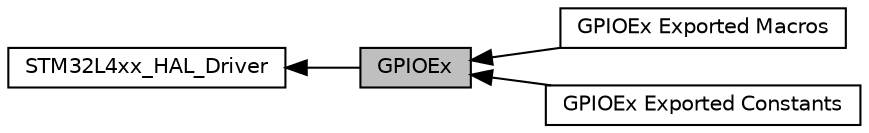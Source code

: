 digraph "GPIOEx"
{
  edge [fontname="Helvetica",fontsize="10",labelfontname="Helvetica",labelfontsize="10"];
  node [fontname="Helvetica",fontsize="10",shape=box];
  rankdir=LR;
  Node2 [label="STM32L4xx_HAL_Driver",height=0.2,width=0.4,color="black", fillcolor="white", style="filled",URL="$group___s_t_m32_l4xx___h_a_l___driver.html",tooltip=" "];
  Node4 [label="GPIOEx Exported Macros",height=0.2,width=0.4,color="black", fillcolor="white", style="filled",URL="$group___g_p_i_o_ex___exported___macros.html",tooltip=" "];
  Node3 [label="GPIOEx Exported Constants",height=0.2,width=0.4,color="black", fillcolor="white", style="filled",URL="$group___g_p_i_o_ex___exported___constants.html",tooltip=" "];
  Node1 [label="GPIOEx",height=0.2,width=0.4,color="black", fillcolor="grey75", style="filled", fontcolor="black",tooltip="GPIO Extended HAL module driver."];
  Node2->Node1 [shape=plaintext, dir="back", style="solid"];
  Node1->Node3 [shape=plaintext, dir="back", style="solid"];
  Node1->Node4 [shape=plaintext, dir="back", style="solid"];
}
